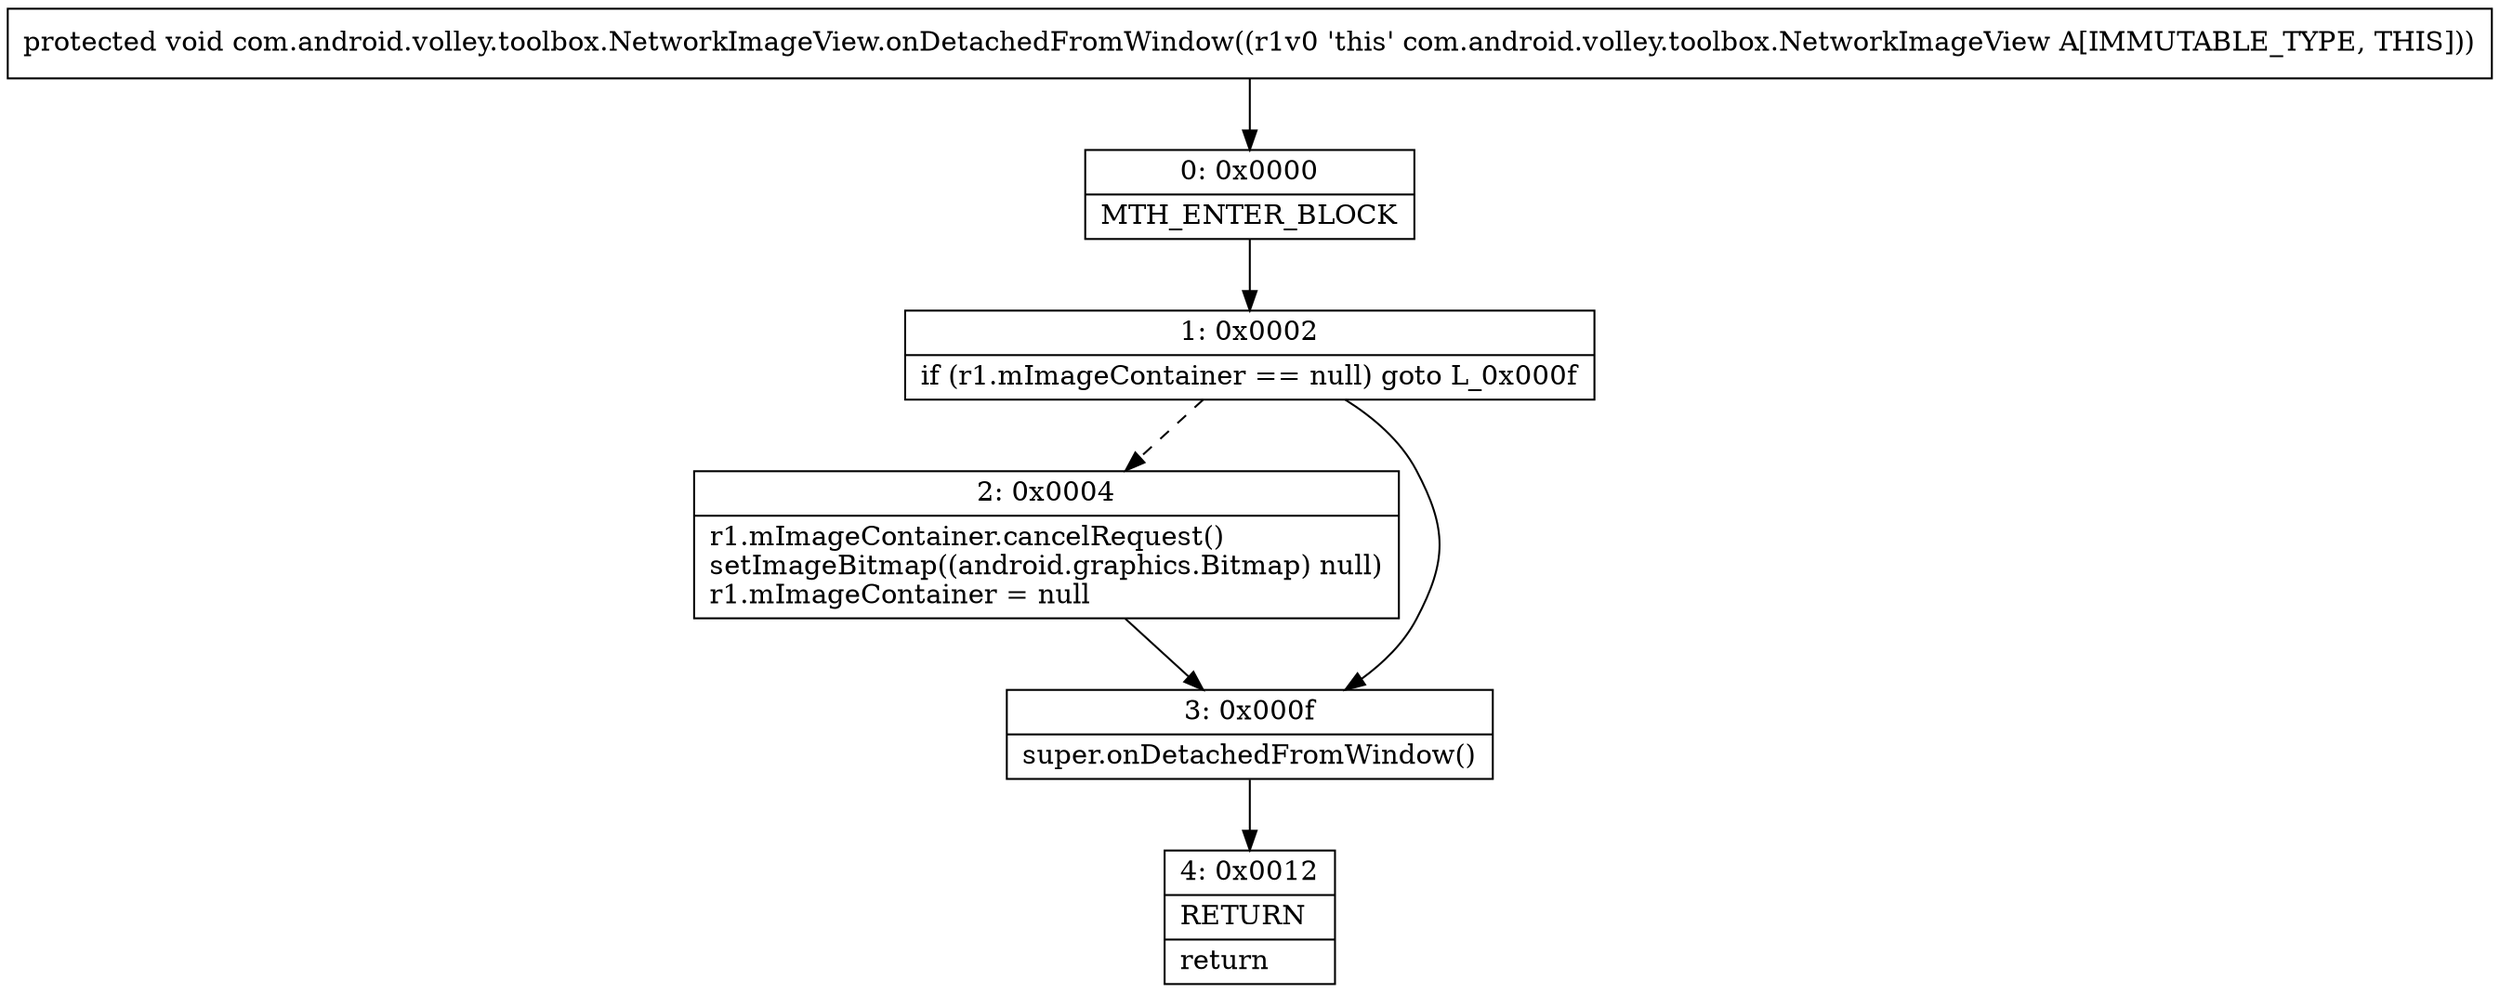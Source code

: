 digraph "CFG forcom.android.volley.toolbox.NetworkImageView.onDetachedFromWindow()V" {
Node_0 [shape=record,label="{0\:\ 0x0000|MTH_ENTER_BLOCK\l}"];
Node_1 [shape=record,label="{1\:\ 0x0002|if (r1.mImageContainer == null) goto L_0x000f\l}"];
Node_2 [shape=record,label="{2\:\ 0x0004|r1.mImageContainer.cancelRequest()\lsetImageBitmap((android.graphics.Bitmap) null)\lr1.mImageContainer = null\l}"];
Node_3 [shape=record,label="{3\:\ 0x000f|super.onDetachedFromWindow()\l}"];
Node_4 [shape=record,label="{4\:\ 0x0012|RETURN\l|return\l}"];
MethodNode[shape=record,label="{protected void com.android.volley.toolbox.NetworkImageView.onDetachedFromWindow((r1v0 'this' com.android.volley.toolbox.NetworkImageView A[IMMUTABLE_TYPE, THIS])) }"];
MethodNode -> Node_0;
Node_0 -> Node_1;
Node_1 -> Node_2[style=dashed];
Node_1 -> Node_3;
Node_2 -> Node_3;
Node_3 -> Node_4;
}

